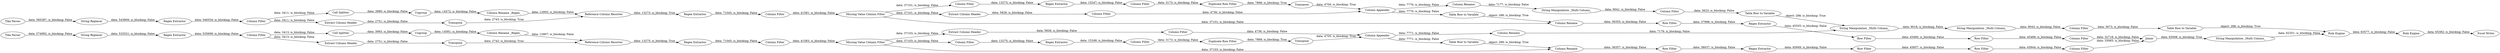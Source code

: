 digraph {
	"-4618534326490646381_102" [label="Column Filter"]
	"-4618534326490646381_67" [label="Row Filter"]
	"-4618534326490646381_57" [label="Column Appender"]
	"-4618534326490646381_84" [label="String Manipulation _Multi Column_"]
	"-4618534326490646381_97" [label="Rule Engine"]
	"-4618534326490646381_88" [label="Table Row to Variable"]
	"-4618534326490646381_38" [label="Table Row to Variable"]
	"-4618534326490646381_55" [label="Column Rename _Regex_"]
	"-4618534326490646381_35" [label=Transpose]
	"-4618534326490646381_59" [label="Extract Column Header"]
	"-4618534326490646381_44" [label="Missing Value Column Filter"]
	"-4618534326490646381_28" [label="Duplicate Row Filter"]
	"-4618534326490646381_69" [label="Column Filter"]
	"-4618534326490646381_18" [label="String Replacer"]
	"-4618534326490646381_15" [label="Extract Column Header"]
	"-4618534326490646381_43" [label="Row Filter"]
	"-4618534326490646381_65" [label="Regex Extractor"]
	"-4618534326490646381_86" [label="Column Filter"]
	"-4618534326490646381_14" [label="Reference Column Resorter"]
	"-4618534326490646381_47" [label="Extract Column Header"]
	"-4618534326490646381_79" [label="String Manipulation _Multi Column_"]
	"-4618534326490646381_11" [label="Cell Splitter"]
	"-4618534326490646381_63" [label="Regex Extractor"]
	"-4618534326490646381_66" [label="Regex Extractor"]
	"-4618534326490646381_49" [label="Column Filter"]
	"-4618534326490646381_13" [label="Column Rename _Regex_"]
	"-4618534326490646381_53" [label=Ungroup]
	"-4618534326490646381_54" [label=Transpose]
	"-4618534326490646381_61" [label="Table Row to Variable"]
	"-4618534326490646381_45" [label="Regex Extractor"]
	"-4618534326490646381_99" [label="String Manipulation _Multi Column_"]
	"-4618534326490646381_50" [label="Duplicate Row Filter"]
	"-4618534326490646381_21" [label="Column Filter"]
	"-4618534326490646381_20" [label="Column Filter"]
	"-4618534326490646381_41" [label="Regex Extractor"]
	"-4618534326490646381_58" [label="Column Rename"]
	"-4618534326490646381_73" [label="Column Rename"]
	"-4618534326490646381_16" [label=Transpose]
	"-4618534326490646381_2" [label="Tika Parser"]
	"-4618534326490646381_39" [label="Row Filter"]
	"-4618534326490646381_12" [label=Ungroup]
	"-4618534326490646381_19" [label="Regex Extractor"]
	"-4618534326490646381_105" [label="Excel Writer"]
	"-4618534326490646381_64" [label="String Replacer"]
	"-4618534326490646381_22" [label="Missing Value Column Filter"]
	"-4618534326490646381_1" [label="Tika Parser"]
	"-4618534326490646381_17" [label="Regex Extractor"]
	"-4618534326490646381_37" [label="Column Rename"]
	"-4618534326490646381_42" [label="Row Filter"]
	"-4618534326490646381_52" [label="Cell Splitter"]
	"-4618534326490646381_56" [label="Reference Column Resorter"]
	"-4618534326490646381_68" [label="Column Filter"]
	"-4618534326490646381_24" [label="Column Filter"]
	"-4618534326490646381_62" [label="Row Filter"]
	"-4618534326490646381_70" [label="Row Filter"]
	"-4618534326490646381_80" [label="Column Filter"]
	"-4618534326490646381_101" [label="Rule Engine"]
	"-4618534326490646381_48" [label="Column Filter"]
	"-4618534326490646381_103" [label="Column Filter"]
	"-4618534326490646381_23" [label="Regex Extractor"]
	"-4618534326490646381_91" [label="String Manipulation _Multi Column_"]
	"-4618534326490646381_46" [label="Column Filter"]
	"-4618534326490646381_71" [label=Joiner]
	"-4618534326490646381_27" [label="Column Filter"]
	"-4618534326490646381_87" [label="Table Row to Variable"]
	"-4618534326490646381_60" [label=Transpose]
	"-4618534326490646381_26" [label="Column Filter"]
	"-4618534326490646381_36" [label="Column Appender"]
	"-4618534326490646381_25" [label="Extract Column Header"]
	"-4618534326490646381_74" [label="Column Rename"]
	"-4618534326490646381_61" -> "-4618534326490646381_58" [label="object: 288; is_blocking: True"]
	"-4618534326490646381_50" -> "-4618534326490646381_54" [label="data: 7868; is_blocking: True"]
	"-4618534326490646381_63" -> "-4618534326490646381_68" [label="data: 71045; is_blocking: False"]
	"-4618534326490646381_15" -> "-4618534326490646381_16" [label="data: 2751; is_blocking: False"]
	"-4618534326490646381_44" -> "-4618534326490646381_47" [label="data: 37101; is_blocking: False"]
	"-4618534326490646381_97" -> "-4618534326490646381_101" [label="data: 63577; is_blocking: False"]
	"-4618534326490646381_16" -> "-4618534326490646381_14" [label="data: 2742; is_blocking: True"]
	"-4618534326490646381_53" -> "-4618534326490646381_55" [label="data: 14572; is_blocking: False"]
	"-4618534326490646381_62" -> "-4618534326490646381_66" [label="data: 37998; is_blocking: False"]
	"-4618534326490646381_2" -> "-4618534326490646381_18" [label="data: 574992; is_blocking: False"]
	"-4618534326490646381_88" -> "-4618534326490646381_97" [label="object: 288; is_blocking: True"]
	"-4618534326490646381_70" -> "-4618534326490646381_103" [label="data: 45489; is_blocking: False"]
	"-4618534326490646381_22" -> "-4618534326490646381_24" [label="data: 37103; is_blocking: False"]
	"-4618534326490646381_47" -> "-4618534326490646381_48" [label="data: 5828; is_blocking: False"]
	"-4618534326490646381_1" -> "-4618534326490646381_64" [label="data: 585387; is_blocking: False"]
	"-4618534326490646381_57" -> "-4618534326490646381_61" [label="data: 7770; is_blocking: False"]
	"-4618534326490646381_37" -> "-4618534326490646381_39" [label="data: 36357; is_blocking: False"]
	"-4618534326490646381_36" -> "-4618534326490646381_38" [label="data: 7771; is_blocking: False"]
	"-4618534326490646381_11" -> "-4618534326490646381_12" [label="data: 3993; is_blocking: False"]
	"-4618534326490646381_21" -> "-4618534326490646381_15" [label="data: 3413; is_blocking: False"]
	"-4618534326490646381_46" -> "-4618534326490646381_45" [label="data: 13273; is_blocking: False"]
	"-4618534326490646381_35" -> "-4618534326490646381_36" [label="data: 4705; is_blocking: True"]
	"-4618534326490646381_101" -> "-4618534326490646381_105" [label="data: 65382; is_blocking: False"]
	"-4618534326490646381_84" -> "-4618534326490646381_86" [label="data: 9041; is_blocking: False"]
	"-4618534326490646381_28" -> "-4618534326490646381_35" [label="data: 7868; is_blocking: True"]
	"-4618534326490646381_57" -> "-4618534326490646381_73" [label="data: 7770; is_blocking: False"]
	"-4618534326490646381_68" -> "-4618534326490646381_44" [label="data: 41581; is_blocking: False"]
	"-4618534326490646381_56" -> "-4618534326490646381_63" [label="data: 13273; is_blocking: True"]
	"-4618534326490646381_18" -> "-4618534326490646381_19" [label="data: 533521; is_blocking: False"]
	"-4618534326490646381_44" -> "-4618534326490646381_46" [label="data: 37101; is_blocking: False"]
	"-4618534326490646381_91" -> "-4618534326490646381_97" [label="data: 62351; is_blocking: False"]
	"-4618534326490646381_69" -> "-4618534326490646381_59" [label="data: 3411; is_blocking: False"]
	"-4618534326490646381_80" -> "-4618534326490646381_88" [label="data: 3673; is_blocking: False"]
	"-4618534326490646381_26" -> "-4618534326490646381_36" [label="data: 4736; is_blocking: False"]
	"-4618534326490646381_39" -> "-4618534326490646381_41" [label="data: 38037; is_blocking: False"]
	"-4618534326490646381_79" -> "-4618534326490646381_99" [label="data: 9018; is_blocking: False"]
	"-4618534326490646381_66" -> "-4618534326490646381_67" [label="data: 45555; is_blocking: False"]
	"-4618534326490646381_103" -> "-4618534326490646381_71" [label="data: 32718; is_blocking: False"]
	"-4618534326490646381_87" -> "-4618534326490646381_79" [label="object: 288; is_blocking: True"]
	"-4618534326490646381_44" -> "-4618534326490646381_58" [label="data: 37101; is_blocking: False"]
	"-4618534326490646381_49" -> "-4618534326490646381_50" [label="data: 3173; is_blocking: False"]
	"-4618534326490646381_71" -> "-4618534326490646381_91" [label="data: 65008; is_blocking: True"]
	"-4618534326490646381_22" -> "-4618534326490646381_25" [label="data: 37103; is_blocking: False"]
	"-4618534326490646381_20" -> "-4618534326490646381_22" [label="data: 41583; is_blocking: False"]
	"-4618534326490646381_21" -> "-4618534326490646381_11" [label="data: 3413; is_blocking: False"]
	"-4618534326490646381_41" -> "-4618534326490646381_42" [label="data: 45949; is_blocking: False"]
	"-4618534326490646381_58" -> "-4618534326490646381_62" [label="data: 36355; is_blocking: False"]
	"-4618534326490646381_73" -> "-4618534326490646381_84" [label="data: 7177; is_blocking: False"]
	"-4618534326490646381_64" -> "-4618534326490646381_65" [label="data: 543809; is_blocking: False"]
	"-4618534326490646381_19" -> "-4618534326490646381_21" [label="data: 535699; is_blocking: False"]
	"-4618534326490646381_102" -> "-4618534326490646381_71" [label="data: 33065; is_blocking: False"]
	"-4618534326490646381_67" -> "-4618534326490646381_70" [label="data: 45490; is_blocking: False"]
	"-4618534326490646381_74" -> "-4618534326490646381_79" [label="data: 7179; is_blocking: False"]
	"-4618534326490646381_65" -> "-4618534326490646381_69" [label="data: 546534; is_blocking: False"]
	"-4618534326490646381_24" -> "-4618534326490646381_23" [label="data: 13275; is_blocking: False"]
	"-4618534326490646381_12" -> "-4618534326490646381_13" [label="data: 14581; is_blocking: False"]
	"-4618534326490646381_38" -> "-4618534326490646381_37" [label="object: 288; is_blocking: True"]
	"-4618534326490646381_52" -> "-4618534326490646381_53" [label="data: 3990; is_blocking: False"]
	"-4618534326490646381_14" -> "-4618534326490646381_17" [label="data: 13275; is_blocking: True"]
	"-4618534326490646381_22" -> "-4618534326490646381_37" [label="data: 37103; is_blocking: False"]
	"-4618534326490646381_17" -> "-4618534326490646381_20" [label="data: 71045; is_blocking: False"]
	"-4618534326490646381_59" -> "-4618534326490646381_60" [label="data: 2751; is_blocking: False"]
	"-4618534326490646381_36" -> "-4618534326490646381_74" [label="data: 7771; is_blocking: False"]
	"-4618534326490646381_42" -> "-4618534326490646381_43" [label="data: 45857; is_blocking: False"]
	"-4618534326490646381_99" -> "-4618534326490646381_80" [label="data: 9043; is_blocking: False"]
	"-4618534326490646381_13" -> "-4618534326490646381_14" [label="data: 12907; is_blocking: False"]
	"-4618534326490646381_48" -> "-4618534326490646381_57" [label="data: 4736; is_blocking: False"]
	"-4618534326490646381_23" -> "-4618534326490646381_27" [label="data: 15248; is_blocking: False"]
	"-4618534326490646381_45" -> "-4618534326490646381_49" [label="data: 15247; is_blocking: False"]
	"-4618534326490646381_54" -> "-4618534326490646381_57" [label="data: 4704; is_blocking: True"]
	"-4618534326490646381_43" -> "-4618534326490646381_102" [label="data: 45844; is_blocking: False"]
	"-4618534326490646381_69" -> "-4618534326490646381_52" [label="data: 3411; is_blocking: False"]
	"-4618534326490646381_27" -> "-4618534326490646381_28" [label="data: 3173; is_blocking: False"]
	"-4618534326490646381_25" -> "-4618534326490646381_26" [label="data: 5828; is_blocking: False"]
	"-4618534326490646381_86" -> "-4618534326490646381_87" [label="data: 3623; is_blocking: False"]
	"-4618534326490646381_55" -> "-4618534326490646381_56" [label="data: 12905; is_blocking: False"]
	"-4618534326490646381_60" -> "-4618534326490646381_56" [label="data: 2743; is_blocking: True"]
	rankdir=LR
}
